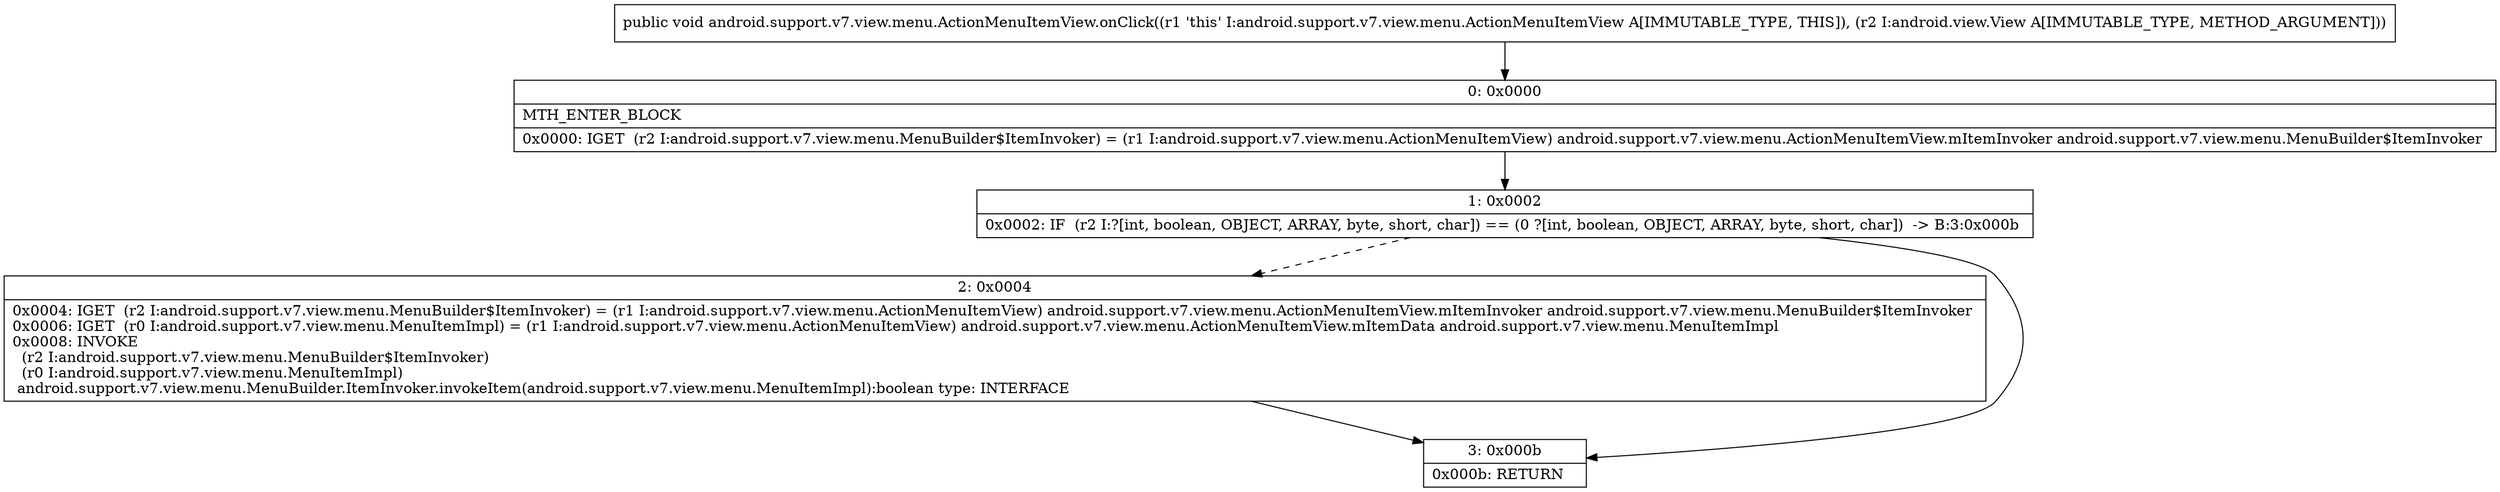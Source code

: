 digraph "CFG forandroid.support.v7.view.menu.ActionMenuItemView.onClick(Landroid\/view\/View;)V" {
Node_0 [shape=record,label="{0\:\ 0x0000|MTH_ENTER_BLOCK\l|0x0000: IGET  (r2 I:android.support.v7.view.menu.MenuBuilder$ItemInvoker) = (r1 I:android.support.v7.view.menu.ActionMenuItemView) android.support.v7.view.menu.ActionMenuItemView.mItemInvoker android.support.v7.view.menu.MenuBuilder$ItemInvoker \l}"];
Node_1 [shape=record,label="{1\:\ 0x0002|0x0002: IF  (r2 I:?[int, boolean, OBJECT, ARRAY, byte, short, char]) == (0 ?[int, boolean, OBJECT, ARRAY, byte, short, char])  \-\> B:3:0x000b \l}"];
Node_2 [shape=record,label="{2\:\ 0x0004|0x0004: IGET  (r2 I:android.support.v7.view.menu.MenuBuilder$ItemInvoker) = (r1 I:android.support.v7.view.menu.ActionMenuItemView) android.support.v7.view.menu.ActionMenuItemView.mItemInvoker android.support.v7.view.menu.MenuBuilder$ItemInvoker \l0x0006: IGET  (r0 I:android.support.v7.view.menu.MenuItemImpl) = (r1 I:android.support.v7.view.menu.ActionMenuItemView) android.support.v7.view.menu.ActionMenuItemView.mItemData android.support.v7.view.menu.MenuItemImpl \l0x0008: INVOKE  \l  (r2 I:android.support.v7.view.menu.MenuBuilder$ItemInvoker)\l  (r0 I:android.support.v7.view.menu.MenuItemImpl)\l android.support.v7.view.menu.MenuBuilder.ItemInvoker.invokeItem(android.support.v7.view.menu.MenuItemImpl):boolean type: INTERFACE \l}"];
Node_3 [shape=record,label="{3\:\ 0x000b|0x000b: RETURN   \l}"];
MethodNode[shape=record,label="{public void android.support.v7.view.menu.ActionMenuItemView.onClick((r1 'this' I:android.support.v7.view.menu.ActionMenuItemView A[IMMUTABLE_TYPE, THIS]), (r2 I:android.view.View A[IMMUTABLE_TYPE, METHOD_ARGUMENT])) }"];
MethodNode -> Node_0;
Node_0 -> Node_1;
Node_1 -> Node_2[style=dashed];
Node_1 -> Node_3;
Node_2 -> Node_3;
}

